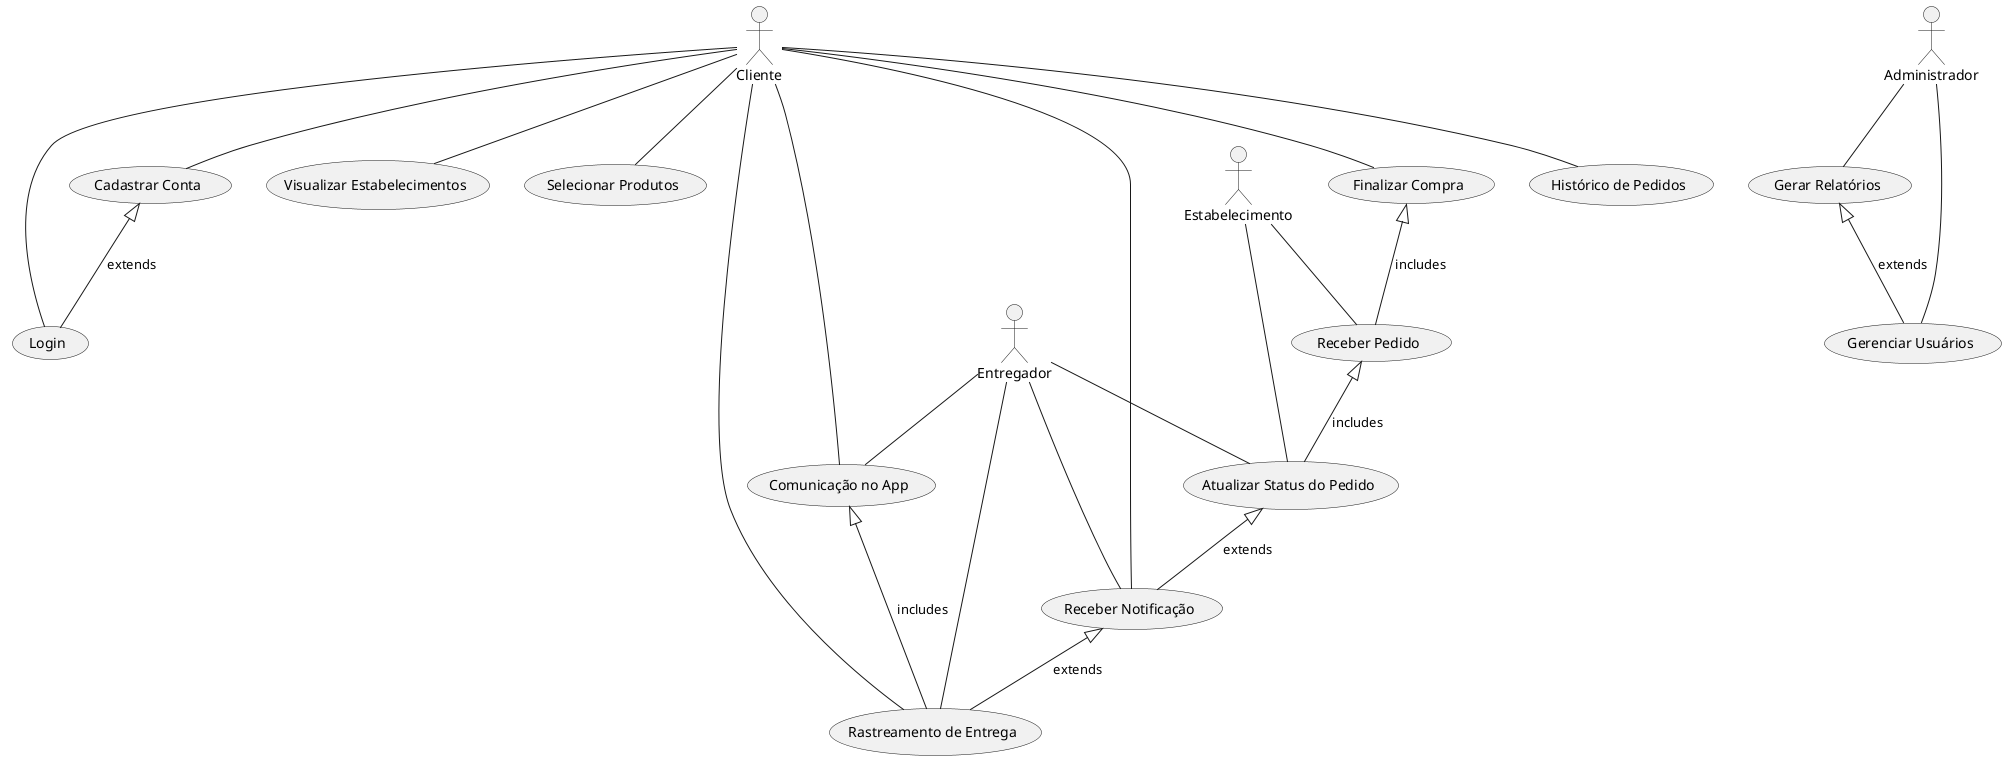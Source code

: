 ```plantuml
@startuml

actor Cliente
actor Estabelecimento
actor Entregador
actor Administrador

usecase "Cadastrar Conta" as UC1
usecase "Login" as UC2
usecase "Visualizar Estabelecimentos" as UC3
usecase "Selecionar Produtos" as UC4
usecase "Finalizar Compra" as UC5
usecase "Receber Pedido" as UC6
usecase "Atualizar Status do Pedido" as UC7
usecase "Receber Notificação" as UC8
usecase "Rastreamento de Entrega" as UC9
usecase "Comunicação no App" as UC10
usecase "Histórico de Pedidos" as UC11
usecase "Gerar Relatórios" as UC12
usecase "Gerenciar Usuários" as UC13

Cliente -- UC1
Cliente -- UC2
Cliente -- UC3
Cliente -- UC4
Cliente -- UC5
Cliente -- UC8
Cliente -- UC9
Cliente -- UC10
Cliente -- UC11

Estabelecimento -- UC6
Estabelecimento -- UC7

Entregador -- UC7
Entregador -- UC8
Entregador -- UC9
Entregador -- UC10

Administrador -- UC12
Administrador -- UC13

UC1 <|-- UC2 : extends
UC5 <|-- UC6 : includes
UC6 <|-- UC7 : includes
UC7 <|-- UC8 : extends
UC8 <|-- UC9 : extends
UC10 <|-- UC9 : includes
UC12 <|-- UC13 : extends

@enduml
```
